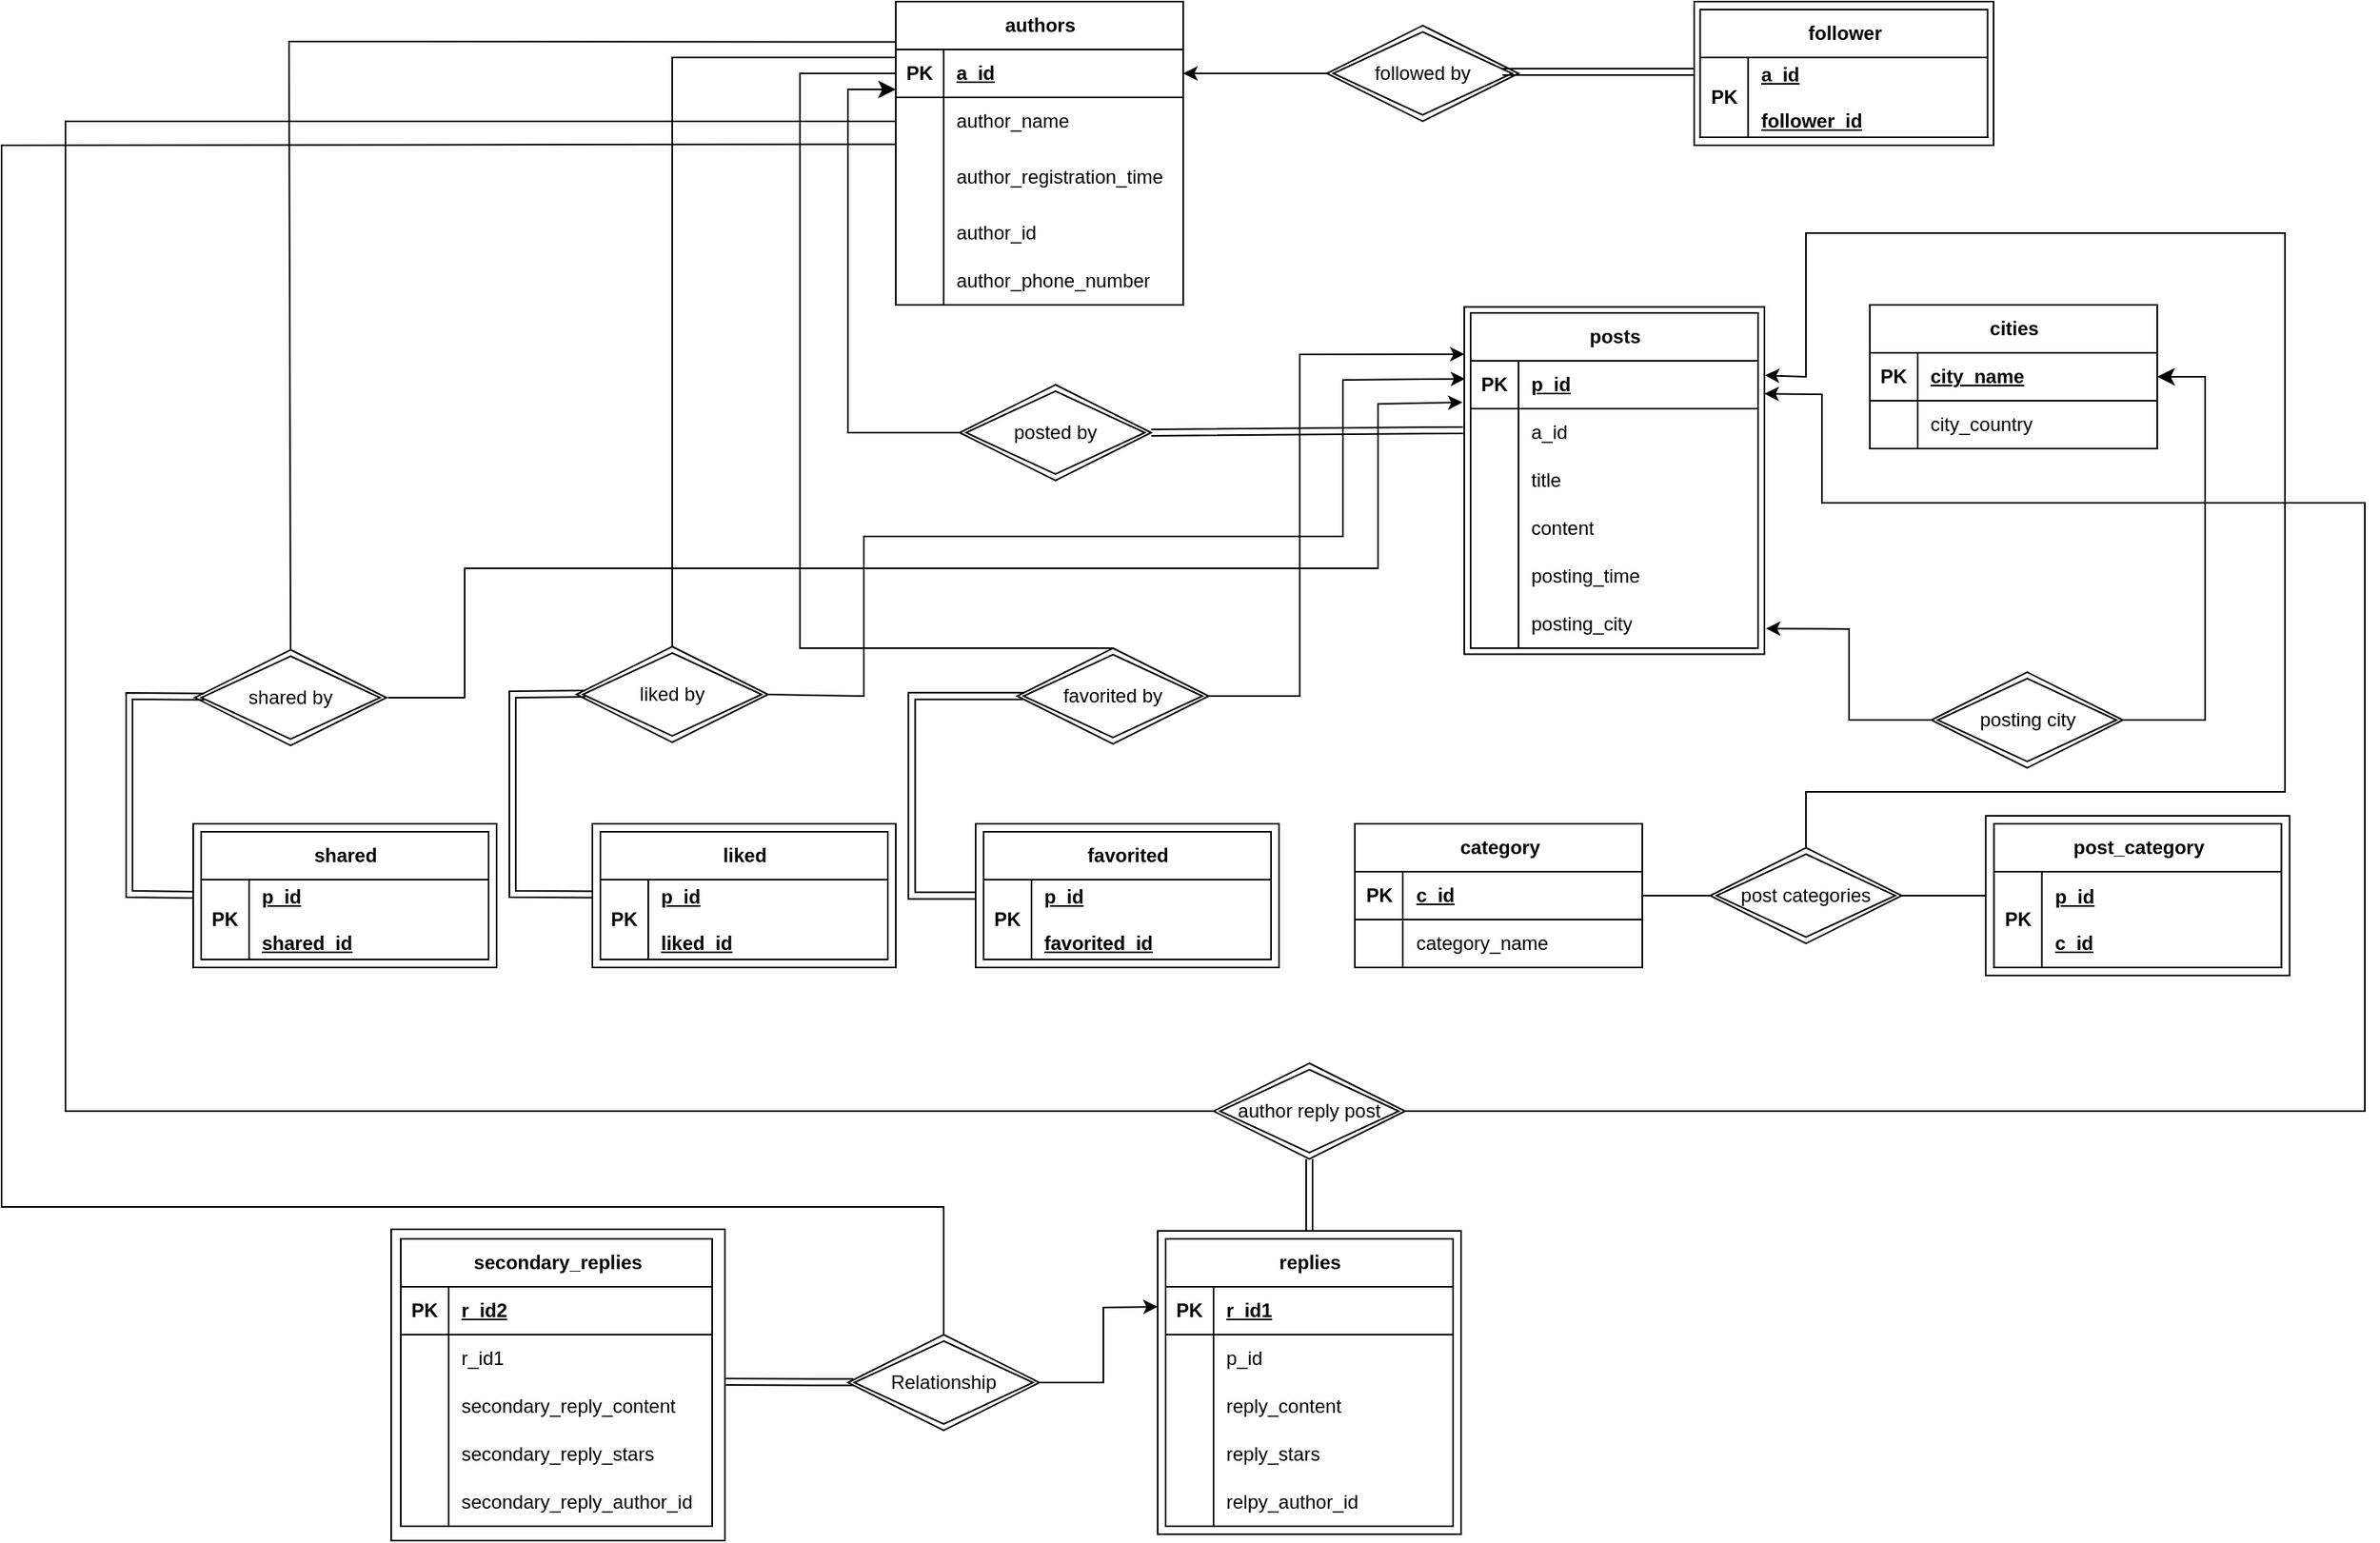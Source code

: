 <mxfile version="21.1.2" type="device">
  <diagram id="R2lEEEUBdFMjLlhIrx00" name="Page-1">
    <mxGraphModel dx="1900" dy="1311" grid="1" gridSize="10" guides="1" tooltips="1" connect="1" arrows="1" fold="1" page="0" pageScale="1" pageWidth="850" pageHeight="1100" math="0" shadow="0" extFonts="Permanent Marker^https://fonts.googleapis.com/css?family=Permanent+Marker">
      <root>
        <mxCell id="0" />
        <mxCell id="1" parent="0" />
        <mxCell id="PTO_yJPM0yT8PVMOKiED-144" value="" style="rounded=0;whiteSpace=wrap;html=1;fillColor=none;" parent="1" vertex="1">
          <mxGeometry x="920" y="-115" width="187.5" height="90" as="geometry" />
        </mxCell>
        <mxCell id="PTO_yJPM0yT8PVMOKiED-2" value="authors" style="shape=table;startSize=30;container=1;collapsible=1;childLayout=tableLayout;fixedRows=1;rowLines=0;fontStyle=1;align=center;resizeLast=1;html=1;" parent="1" vertex="1">
          <mxGeometry x="420" y="-115" width="180" height="190" as="geometry" />
        </mxCell>
        <mxCell id="PTO_yJPM0yT8PVMOKiED-3" value="" style="shape=tableRow;horizontal=0;startSize=0;swimlaneHead=0;swimlaneBody=0;fillColor=none;collapsible=0;dropTarget=0;points=[[0,0.5],[1,0.5]];portConstraint=eastwest;top=0;left=0;right=0;bottom=1;" parent="PTO_yJPM0yT8PVMOKiED-2" vertex="1">
          <mxGeometry y="30" width="180" height="30" as="geometry" />
        </mxCell>
        <mxCell id="PTO_yJPM0yT8PVMOKiED-4" value="PK" style="shape=partialRectangle;connectable=0;fillColor=none;top=0;left=0;bottom=0;right=0;fontStyle=1;overflow=hidden;whiteSpace=wrap;html=1;" parent="PTO_yJPM0yT8PVMOKiED-3" vertex="1">
          <mxGeometry width="30" height="30" as="geometry">
            <mxRectangle width="30" height="30" as="alternateBounds" />
          </mxGeometry>
        </mxCell>
        <mxCell id="PTO_yJPM0yT8PVMOKiED-5" value="a_id" style="shape=partialRectangle;connectable=0;fillColor=none;top=0;left=0;bottom=0;right=0;align=left;spacingLeft=6;fontStyle=5;overflow=hidden;whiteSpace=wrap;html=1;" parent="PTO_yJPM0yT8PVMOKiED-3" vertex="1">
          <mxGeometry x="30" width="150" height="30" as="geometry">
            <mxRectangle width="150" height="30" as="alternateBounds" />
          </mxGeometry>
        </mxCell>
        <mxCell id="PTO_yJPM0yT8PVMOKiED-6" value="" style="shape=tableRow;horizontal=0;startSize=0;swimlaneHead=0;swimlaneBody=0;fillColor=none;collapsible=0;dropTarget=0;points=[[0,0.5],[1,0.5]];portConstraint=eastwest;top=0;left=0;right=0;bottom=0;" parent="PTO_yJPM0yT8PVMOKiED-2" vertex="1">
          <mxGeometry y="60" width="180" height="30" as="geometry" />
        </mxCell>
        <mxCell id="PTO_yJPM0yT8PVMOKiED-7" value="" style="shape=partialRectangle;connectable=0;fillColor=none;top=0;left=0;bottom=0;right=0;editable=1;overflow=hidden;whiteSpace=wrap;html=1;" parent="PTO_yJPM0yT8PVMOKiED-6" vertex="1">
          <mxGeometry width="30" height="30" as="geometry">
            <mxRectangle width="30" height="30" as="alternateBounds" />
          </mxGeometry>
        </mxCell>
        <mxCell id="PTO_yJPM0yT8PVMOKiED-8" value="author_name" style="shape=partialRectangle;connectable=0;fillColor=none;top=0;left=0;bottom=0;right=0;align=left;spacingLeft=6;overflow=hidden;whiteSpace=wrap;html=1;" parent="PTO_yJPM0yT8PVMOKiED-6" vertex="1">
          <mxGeometry x="30" width="150" height="30" as="geometry">
            <mxRectangle width="150" height="30" as="alternateBounds" />
          </mxGeometry>
        </mxCell>
        <mxCell id="PTO_yJPM0yT8PVMOKiED-9" value="" style="shape=tableRow;horizontal=0;startSize=0;swimlaneHead=0;swimlaneBody=0;fillColor=none;collapsible=0;dropTarget=0;points=[[0,0.5],[1,0.5]];portConstraint=eastwest;top=0;left=0;right=0;bottom=0;" parent="PTO_yJPM0yT8PVMOKiED-2" vertex="1">
          <mxGeometry y="90" width="180" height="40" as="geometry" />
        </mxCell>
        <mxCell id="PTO_yJPM0yT8PVMOKiED-10" value="" style="shape=partialRectangle;connectable=0;fillColor=none;top=0;left=0;bottom=0;right=0;editable=1;overflow=hidden;whiteSpace=wrap;html=1;" parent="PTO_yJPM0yT8PVMOKiED-9" vertex="1">
          <mxGeometry width="30" height="40" as="geometry">
            <mxRectangle width="30" height="40" as="alternateBounds" />
          </mxGeometry>
        </mxCell>
        <mxCell id="PTO_yJPM0yT8PVMOKiED-11" value="author_registration_time" style="shape=partialRectangle;connectable=0;fillColor=none;top=0;left=0;bottom=0;right=0;align=left;spacingLeft=6;overflow=hidden;whiteSpace=wrap;html=1;" parent="PTO_yJPM0yT8PVMOKiED-9" vertex="1">
          <mxGeometry x="30" width="150" height="40" as="geometry">
            <mxRectangle width="150" height="40" as="alternateBounds" />
          </mxGeometry>
        </mxCell>
        <mxCell id="PTO_yJPM0yT8PVMOKiED-12" value="" style="shape=tableRow;horizontal=0;startSize=0;swimlaneHead=0;swimlaneBody=0;fillColor=none;collapsible=0;dropTarget=0;points=[[0,0.5],[1,0.5]];portConstraint=eastwest;top=0;left=0;right=0;bottom=0;" parent="PTO_yJPM0yT8PVMOKiED-2" vertex="1">
          <mxGeometry y="130" width="180" height="30" as="geometry" />
        </mxCell>
        <mxCell id="PTO_yJPM0yT8PVMOKiED-13" value="" style="shape=partialRectangle;connectable=0;fillColor=none;top=0;left=0;bottom=0;right=0;editable=1;overflow=hidden;whiteSpace=wrap;html=1;" parent="PTO_yJPM0yT8PVMOKiED-12" vertex="1">
          <mxGeometry width="30" height="30" as="geometry">
            <mxRectangle width="30" height="30" as="alternateBounds" />
          </mxGeometry>
        </mxCell>
        <mxCell id="PTO_yJPM0yT8PVMOKiED-14" value="author_id" style="shape=partialRectangle;connectable=0;fillColor=none;top=0;left=0;bottom=0;right=0;align=left;spacingLeft=6;overflow=hidden;whiteSpace=wrap;html=1;" parent="PTO_yJPM0yT8PVMOKiED-12" vertex="1">
          <mxGeometry x="30" width="150" height="30" as="geometry">
            <mxRectangle width="150" height="30" as="alternateBounds" />
          </mxGeometry>
        </mxCell>
        <mxCell id="PTO_yJPM0yT8PVMOKiED-15" style="shape=tableRow;horizontal=0;startSize=0;swimlaneHead=0;swimlaneBody=0;fillColor=none;collapsible=0;dropTarget=0;points=[[0,0.5],[1,0.5]];portConstraint=eastwest;top=0;left=0;right=0;bottom=0;" parent="PTO_yJPM0yT8PVMOKiED-2" vertex="1">
          <mxGeometry y="160" width="180" height="30" as="geometry" />
        </mxCell>
        <mxCell id="PTO_yJPM0yT8PVMOKiED-16" style="shape=partialRectangle;connectable=0;fillColor=none;top=0;left=0;bottom=0;right=0;editable=1;overflow=hidden;whiteSpace=wrap;html=1;" parent="PTO_yJPM0yT8PVMOKiED-15" vertex="1">
          <mxGeometry width="30" height="30" as="geometry">
            <mxRectangle width="30" height="30" as="alternateBounds" />
          </mxGeometry>
        </mxCell>
        <mxCell id="PTO_yJPM0yT8PVMOKiED-17" value="author_phone_number" style="shape=partialRectangle;connectable=0;fillColor=none;top=0;left=0;bottom=0;right=0;align=left;spacingLeft=6;overflow=hidden;whiteSpace=wrap;html=1;" parent="PTO_yJPM0yT8PVMOKiED-15" vertex="1">
          <mxGeometry x="30" width="150" height="30" as="geometry">
            <mxRectangle width="150" height="30" as="alternateBounds" />
          </mxGeometry>
        </mxCell>
        <mxCell id="PTO_yJPM0yT8PVMOKiED-18" value="posts" style="shape=table;startSize=30;container=1;collapsible=1;childLayout=tableLayout;fixedRows=1;rowLines=0;fontStyle=1;align=center;resizeLast=1;html=1;" parent="1" vertex="1">
          <mxGeometry x="780" y="80" width="180" height="210" as="geometry" />
        </mxCell>
        <mxCell id="PTO_yJPM0yT8PVMOKiED-187" value="" style="shape=tableRow;horizontal=0;startSize=0;swimlaneHead=0;swimlaneBody=0;fillColor=none;collapsible=0;dropTarget=0;points=[[0,0.5],[1,0.5]];portConstraint=eastwest;top=0;left=0;right=0;bottom=1;" parent="PTO_yJPM0yT8PVMOKiED-18" vertex="1">
          <mxGeometry y="30" width="180" height="30" as="geometry" />
        </mxCell>
        <mxCell id="PTO_yJPM0yT8PVMOKiED-188" value="PK" style="shape=partialRectangle;connectable=0;fillColor=none;top=0;left=0;bottom=0;right=0;fontStyle=1;overflow=hidden;whiteSpace=wrap;html=1;" parent="PTO_yJPM0yT8PVMOKiED-187" vertex="1">
          <mxGeometry width="30" height="30" as="geometry">
            <mxRectangle width="30" height="30" as="alternateBounds" />
          </mxGeometry>
        </mxCell>
        <mxCell id="PTO_yJPM0yT8PVMOKiED-189" value="p_id" style="shape=partialRectangle;connectable=0;fillColor=none;top=0;left=0;bottom=0;right=0;align=left;spacingLeft=6;fontStyle=5;overflow=hidden;whiteSpace=wrap;html=1;" parent="PTO_yJPM0yT8PVMOKiED-187" vertex="1">
          <mxGeometry x="30" width="150" height="30" as="geometry">
            <mxRectangle width="150" height="30" as="alternateBounds" />
          </mxGeometry>
        </mxCell>
        <mxCell id="PTO_yJPM0yT8PVMOKiED-22" value="" style="shape=tableRow;horizontal=0;startSize=0;swimlaneHead=0;swimlaneBody=0;fillColor=none;collapsible=0;dropTarget=0;points=[[0,0.5],[1,0.5]];portConstraint=eastwest;top=0;left=0;right=0;bottom=0;" parent="PTO_yJPM0yT8PVMOKiED-18" vertex="1">
          <mxGeometry y="60" width="180" height="30" as="geometry" />
        </mxCell>
        <mxCell id="PTO_yJPM0yT8PVMOKiED-23" value="" style="shape=partialRectangle;connectable=0;fillColor=none;top=0;left=0;bottom=0;right=0;editable=1;overflow=hidden;whiteSpace=wrap;html=1;" parent="PTO_yJPM0yT8PVMOKiED-22" vertex="1">
          <mxGeometry width="30" height="30" as="geometry">
            <mxRectangle width="30" height="30" as="alternateBounds" />
          </mxGeometry>
        </mxCell>
        <mxCell id="PTO_yJPM0yT8PVMOKiED-24" value="a_id" style="shape=partialRectangle;connectable=0;fillColor=none;top=0;left=0;bottom=0;right=0;align=left;spacingLeft=6;overflow=hidden;whiteSpace=wrap;html=1;" parent="PTO_yJPM0yT8PVMOKiED-22" vertex="1">
          <mxGeometry x="30" width="150" height="30" as="geometry">
            <mxRectangle width="150" height="30" as="alternateBounds" />
          </mxGeometry>
        </mxCell>
        <mxCell id="PTO_yJPM0yT8PVMOKiED-25" value="" style="shape=tableRow;horizontal=0;startSize=0;swimlaneHead=0;swimlaneBody=0;fillColor=none;collapsible=0;dropTarget=0;points=[[0,0.5],[1,0.5]];portConstraint=eastwest;top=0;left=0;right=0;bottom=0;" parent="PTO_yJPM0yT8PVMOKiED-18" vertex="1">
          <mxGeometry y="90" width="180" height="30" as="geometry" />
        </mxCell>
        <mxCell id="PTO_yJPM0yT8PVMOKiED-26" value="" style="shape=partialRectangle;connectable=0;fillColor=none;top=0;left=0;bottom=0;right=0;editable=1;overflow=hidden;whiteSpace=wrap;html=1;" parent="PTO_yJPM0yT8PVMOKiED-25" vertex="1">
          <mxGeometry width="30" height="30" as="geometry">
            <mxRectangle width="30" height="30" as="alternateBounds" />
          </mxGeometry>
        </mxCell>
        <mxCell id="PTO_yJPM0yT8PVMOKiED-27" value="title" style="shape=partialRectangle;connectable=0;fillColor=none;top=0;left=0;bottom=0;right=0;align=left;spacingLeft=6;overflow=hidden;whiteSpace=wrap;html=1;" parent="PTO_yJPM0yT8PVMOKiED-25" vertex="1">
          <mxGeometry x="30" width="150" height="30" as="geometry">
            <mxRectangle width="150" height="30" as="alternateBounds" />
          </mxGeometry>
        </mxCell>
        <mxCell id="PTO_yJPM0yT8PVMOKiED-28" value="" style="shape=tableRow;horizontal=0;startSize=0;swimlaneHead=0;swimlaneBody=0;fillColor=none;collapsible=0;dropTarget=0;points=[[0,0.5],[1,0.5]];portConstraint=eastwest;top=0;left=0;right=0;bottom=0;" parent="PTO_yJPM0yT8PVMOKiED-18" vertex="1">
          <mxGeometry y="120" width="180" height="30" as="geometry" />
        </mxCell>
        <mxCell id="PTO_yJPM0yT8PVMOKiED-29" value="" style="shape=partialRectangle;connectable=0;fillColor=none;top=0;left=0;bottom=0;right=0;editable=1;overflow=hidden;whiteSpace=wrap;html=1;" parent="PTO_yJPM0yT8PVMOKiED-28" vertex="1">
          <mxGeometry width="30" height="30" as="geometry">
            <mxRectangle width="30" height="30" as="alternateBounds" />
          </mxGeometry>
        </mxCell>
        <mxCell id="PTO_yJPM0yT8PVMOKiED-30" value="content" style="shape=partialRectangle;connectable=0;fillColor=none;top=0;left=0;bottom=0;right=0;align=left;spacingLeft=6;overflow=hidden;whiteSpace=wrap;html=1;" parent="PTO_yJPM0yT8PVMOKiED-28" vertex="1">
          <mxGeometry x="30" width="150" height="30" as="geometry">
            <mxRectangle width="150" height="30" as="alternateBounds" />
          </mxGeometry>
        </mxCell>
        <mxCell id="PTO_yJPM0yT8PVMOKiED-34" style="shape=tableRow;horizontal=0;startSize=0;swimlaneHead=0;swimlaneBody=0;fillColor=none;collapsible=0;dropTarget=0;points=[[0,0.5],[1,0.5]];portConstraint=eastwest;top=0;left=0;right=0;bottom=0;" parent="PTO_yJPM0yT8PVMOKiED-18" vertex="1">
          <mxGeometry y="150" width="180" height="30" as="geometry" />
        </mxCell>
        <mxCell id="PTO_yJPM0yT8PVMOKiED-35" style="shape=partialRectangle;connectable=0;fillColor=none;top=0;left=0;bottom=0;right=0;editable=1;overflow=hidden;whiteSpace=wrap;html=1;" parent="PTO_yJPM0yT8PVMOKiED-34" vertex="1">
          <mxGeometry width="30" height="30" as="geometry">
            <mxRectangle width="30" height="30" as="alternateBounds" />
          </mxGeometry>
        </mxCell>
        <mxCell id="PTO_yJPM0yT8PVMOKiED-36" value="posting_time" style="shape=partialRectangle;connectable=0;fillColor=none;top=0;left=0;bottom=0;right=0;align=left;spacingLeft=6;overflow=hidden;whiteSpace=wrap;html=1;" parent="PTO_yJPM0yT8PVMOKiED-34" vertex="1">
          <mxGeometry x="30" width="150" height="30" as="geometry">
            <mxRectangle width="150" height="30" as="alternateBounds" />
          </mxGeometry>
        </mxCell>
        <mxCell id="PTO_yJPM0yT8PVMOKiED-40" style="shape=tableRow;horizontal=0;startSize=0;swimlaneHead=0;swimlaneBody=0;fillColor=none;collapsible=0;dropTarget=0;points=[[0,0.5],[1,0.5]];portConstraint=eastwest;top=0;left=0;right=0;bottom=0;" parent="PTO_yJPM0yT8PVMOKiED-18" vertex="1">
          <mxGeometry y="180" width="180" height="30" as="geometry" />
        </mxCell>
        <mxCell id="PTO_yJPM0yT8PVMOKiED-41" style="shape=partialRectangle;connectable=0;fillColor=none;top=0;left=0;bottom=0;right=0;editable=1;overflow=hidden;whiteSpace=wrap;html=1;" parent="PTO_yJPM0yT8PVMOKiED-40" vertex="1">
          <mxGeometry width="30" height="30" as="geometry">
            <mxRectangle width="30" height="30" as="alternateBounds" />
          </mxGeometry>
        </mxCell>
        <mxCell id="PTO_yJPM0yT8PVMOKiED-42" value="posting_city" style="shape=partialRectangle;connectable=0;fillColor=none;top=0;left=0;bottom=0;right=0;align=left;spacingLeft=6;overflow=hidden;whiteSpace=wrap;html=1;" parent="PTO_yJPM0yT8PVMOKiED-40" vertex="1">
          <mxGeometry x="30" width="150" height="30" as="geometry">
            <mxRectangle width="150" height="30" as="alternateBounds" />
          </mxGeometry>
        </mxCell>
        <mxCell id="PTO_yJPM0yT8PVMOKiED-43" value="cities" style="shape=table;startSize=30;container=1;collapsible=1;childLayout=tableLayout;fixedRows=1;rowLines=0;fontStyle=1;align=center;resizeLast=1;html=1;" parent="1" vertex="1">
          <mxGeometry x="1030" y="75" width="180" height="90" as="geometry" />
        </mxCell>
        <mxCell id="PTO_yJPM0yT8PVMOKiED-44" value="" style="shape=tableRow;horizontal=0;startSize=0;swimlaneHead=0;swimlaneBody=0;fillColor=none;collapsible=0;dropTarget=0;points=[[0,0.5],[1,0.5]];portConstraint=eastwest;top=0;left=0;right=0;bottom=1;" parent="PTO_yJPM0yT8PVMOKiED-43" vertex="1">
          <mxGeometry y="30" width="180" height="30" as="geometry" />
        </mxCell>
        <mxCell id="PTO_yJPM0yT8PVMOKiED-45" value="PK" style="shape=partialRectangle;connectable=0;fillColor=none;top=0;left=0;bottom=0;right=0;fontStyle=1;overflow=hidden;whiteSpace=wrap;html=1;" parent="PTO_yJPM0yT8PVMOKiED-44" vertex="1">
          <mxGeometry width="30" height="30" as="geometry">
            <mxRectangle width="30" height="30" as="alternateBounds" />
          </mxGeometry>
        </mxCell>
        <mxCell id="PTO_yJPM0yT8PVMOKiED-46" value="city_name" style="shape=partialRectangle;connectable=0;fillColor=none;top=0;left=0;bottom=0;right=0;align=left;spacingLeft=6;fontStyle=5;overflow=hidden;whiteSpace=wrap;html=1;" parent="PTO_yJPM0yT8PVMOKiED-44" vertex="1">
          <mxGeometry x="30" width="150" height="30" as="geometry">
            <mxRectangle width="150" height="30" as="alternateBounds" />
          </mxGeometry>
        </mxCell>
        <mxCell id="PTO_yJPM0yT8PVMOKiED-47" value="" style="shape=tableRow;horizontal=0;startSize=0;swimlaneHead=0;swimlaneBody=0;fillColor=none;collapsible=0;dropTarget=0;points=[[0,0.5],[1,0.5]];portConstraint=eastwest;top=0;left=0;right=0;bottom=0;" parent="PTO_yJPM0yT8PVMOKiED-43" vertex="1">
          <mxGeometry y="60" width="180" height="30" as="geometry" />
        </mxCell>
        <mxCell id="PTO_yJPM0yT8PVMOKiED-48" value="" style="shape=partialRectangle;connectable=0;fillColor=none;top=0;left=0;bottom=0;right=0;editable=1;overflow=hidden;whiteSpace=wrap;html=1;" parent="PTO_yJPM0yT8PVMOKiED-47" vertex="1">
          <mxGeometry width="30" height="30" as="geometry">
            <mxRectangle width="30" height="30" as="alternateBounds" />
          </mxGeometry>
        </mxCell>
        <mxCell id="PTO_yJPM0yT8PVMOKiED-49" value="city_country" style="shape=partialRectangle;connectable=0;fillColor=none;top=0;left=0;bottom=0;right=0;align=left;spacingLeft=6;overflow=hidden;whiteSpace=wrap;html=1;" parent="PTO_yJPM0yT8PVMOKiED-47" vertex="1">
          <mxGeometry x="30" width="150" height="30" as="geometry">
            <mxRectangle width="150" height="30" as="alternateBounds" />
          </mxGeometry>
        </mxCell>
        <mxCell id="PTO_yJPM0yT8PVMOKiED-56" value="category" style="shape=table;startSize=30;container=1;collapsible=1;childLayout=tableLayout;fixedRows=1;rowLines=0;fontStyle=1;align=center;resizeLast=1;html=1;" parent="1" vertex="1">
          <mxGeometry x="707.5" y="400" width="180" height="90" as="geometry" />
        </mxCell>
        <mxCell id="PTO_yJPM0yT8PVMOKiED-57" value="" style="shape=tableRow;horizontal=0;startSize=0;swimlaneHead=0;swimlaneBody=0;fillColor=none;collapsible=0;dropTarget=0;points=[[0,0.5],[1,0.5]];portConstraint=eastwest;top=0;left=0;right=0;bottom=1;" parent="PTO_yJPM0yT8PVMOKiED-56" vertex="1">
          <mxGeometry y="30" width="180" height="30" as="geometry" />
        </mxCell>
        <mxCell id="PTO_yJPM0yT8PVMOKiED-58" value="PK" style="shape=partialRectangle;connectable=0;fillColor=none;top=0;left=0;bottom=0;right=0;fontStyle=1;overflow=hidden;whiteSpace=wrap;html=1;" parent="PTO_yJPM0yT8PVMOKiED-57" vertex="1">
          <mxGeometry width="30" height="30" as="geometry">
            <mxRectangle width="30" height="30" as="alternateBounds" />
          </mxGeometry>
        </mxCell>
        <mxCell id="PTO_yJPM0yT8PVMOKiED-59" value="c_id" style="shape=partialRectangle;connectable=0;fillColor=none;top=0;left=0;bottom=0;right=0;align=left;spacingLeft=6;fontStyle=5;overflow=hidden;whiteSpace=wrap;html=1;" parent="PTO_yJPM0yT8PVMOKiED-57" vertex="1">
          <mxGeometry x="30" width="150" height="30" as="geometry">
            <mxRectangle width="150" height="30" as="alternateBounds" />
          </mxGeometry>
        </mxCell>
        <mxCell id="PTO_yJPM0yT8PVMOKiED-60" value="" style="shape=tableRow;horizontal=0;startSize=0;swimlaneHead=0;swimlaneBody=0;fillColor=none;collapsible=0;dropTarget=0;points=[[0,0.5],[1,0.5]];portConstraint=eastwest;top=0;left=0;right=0;bottom=0;" parent="PTO_yJPM0yT8PVMOKiED-56" vertex="1">
          <mxGeometry y="60" width="180" height="30" as="geometry" />
        </mxCell>
        <mxCell id="PTO_yJPM0yT8PVMOKiED-61" value="" style="shape=partialRectangle;connectable=0;fillColor=none;top=0;left=0;bottom=0;right=0;editable=1;overflow=hidden;whiteSpace=wrap;html=1;" parent="PTO_yJPM0yT8PVMOKiED-60" vertex="1">
          <mxGeometry width="30" height="30" as="geometry">
            <mxRectangle width="30" height="30" as="alternateBounds" />
          </mxGeometry>
        </mxCell>
        <mxCell id="PTO_yJPM0yT8PVMOKiED-62" value="category_name" style="shape=partialRectangle;connectable=0;fillColor=none;top=0;left=0;bottom=0;right=0;align=left;spacingLeft=6;overflow=hidden;whiteSpace=wrap;html=1;" parent="PTO_yJPM0yT8PVMOKiED-60" vertex="1">
          <mxGeometry x="30" width="150" height="30" as="geometry">
            <mxRectangle width="150" height="30" as="alternateBounds" />
          </mxGeometry>
        </mxCell>
        <mxCell id="PTO_yJPM0yT8PVMOKiED-69" value="post_category" style="shape=table;startSize=30;container=1;collapsible=1;childLayout=tableLayout;fixedRows=1;rowLines=0;fontStyle=1;align=center;resizeLast=1;html=1;" parent="1" vertex="1">
          <mxGeometry x="1107.75" y="400" width="180" height="90" as="geometry" />
        </mxCell>
        <mxCell id="PTO_yJPM0yT8PVMOKiED-70" value="" style="shape=tableRow;horizontal=0;startSize=0;swimlaneHead=0;swimlaneBody=0;fillColor=none;collapsible=0;dropTarget=0;points=[[0,0.5],[1,0.5]];portConstraint=eastwest;top=0;left=0;right=0;bottom=1;" parent="PTO_yJPM0yT8PVMOKiED-69" vertex="1">
          <mxGeometry y="30" width="180" height="60" as="geometry" />
        </mxCell>
        <mxCell id="PTO_yJPM0yT8PVMOKiED-71" value="PK" style="shape=partialRectangle;connectable=0;fillColor=none;top=0;left=0;bottom=0;right=0;fontStyle=1;overflow=hidden;whiteSpace=wrap;html=1;" parent="PTO_yJPM0yT8PVMOKiED-70" vertex="1">
          <mxGeometry width="30" height="60" as="geometry">
            <mxRectangle width="30" height="60" as="alternateBounds" />
          </mxGeometry>
        </mxCell>
        <mxCell id="PTO_yJPM0yT8PVMOKiED-72" value="p_id&lt;br&gt;&lt;br&gt;c_id" style="shape=partialRectangle;connectable=0;fillColor=none;top=0;left=0;bottom=0;right=0;align=left;spacingLeft=6;fontStyle=5;overflow=hidden;whiteSpace=wrap;html=1;" parent="PTO_yJPM0yT8PVMOKiED-70" vertex="1">
          <mxGeometry x="30" width="150" height="60" as="geometry">
            <mxRectangle width="150" height="60" as="alternateBounds" />
          </mxGeometry>
        </mxCell>
        <mxCell id="PTO_yJPM0yT8PVMOKiED-85" value="follower" style="shape=table;startSize=30;container=1;collapsible=1;childLayout=tableLayout;fixedRows=1;rowLines=0;fontStyle=1;align=center;resizeLast=1;html=1;" parent="1" vertex="1">
          <mxGeometry x="923.75" y="-110" width="180" height="80" as="geometry" />
        </mxCell>
        <mxCell id="PTO_yJPM0yT8PVMOKiED-86" value="" style="shape=tableRow;horizontal=0;startSize=0;swimlaneHead=0;swimlaneBody=0;fillColor=none;collapsible=0;dropTarget=0;points=[[0,0.5],[1,0.5]];portConstraint=eastwest;top=0;left=0;right=0;bottom=1;" parent="PTO_yJPM0yT8PVMOKiED-85" vertex="1">
          <mxGeometry y="30" width="180" height="50" as="geometry" />
        </mxCell>
        <mxCell id="PTO_yJPM0yT8PVMOKiED-87" value="PK" style="shape=partialRectangle;connectable=0;fillColor=none;top=0;left=0;bottom=0;right=0;fontStyle=1;overflow=hidden;whiteSpace=wrap;html=1;" parent="PTO_yJPM0yT8PVMOKiED-86" vertex="1">
          <mxGeometry width="30" height="50" as="geometry">
            <mxRectangle width="30" height="50" as="alternateBounds" />
          </mxGeometry>
        </mxCell>
        <mxCell id="PTO_yJPM0yT8PVMOKiED-88" value="a_id&lt;br&gt;&lt;br&gt;follower_id" style="shape=partialRectangle;connectable=0;fillColor=none;top=0;left=0;bottom=0;right=0;align=left;spacingLeft=6;fontStyle=5;overflow=hidden;whiteSpace=wrap;html=1;" parent="PTO_yJPM0yT8PVMOKiED-86" vertex="1">
          <mxGeometry x="30" width="150" height="50" as="geometry">
            <mxRectangle width="150" height="50" as="alternateBounds" />
          </mxGeometry>
        </mxCell>
        <mxCell id="PTO_yJPM0yT8PVMOKiED-98" value="favorited" style="shape=table;startSize=30;container=1;collapsible=1;childLayout=tableLayout;fixedRows=1;rowLines=0;fontStyle=1;align=center;resizeLast=1;html=1;swimlaneFillColor=default;" parent="1" vertex="1">
          <mxGeometry x="475" y="405" width="180" height="80" as="geometry" />
        </mxCell>
        <mxCell id="PTO_yJPM0yT8PVMOKiED-99" value="" style="shape=tableRow;horizontal=0;startSize=0;swimlaneHead=0;swimlaneBody=0;fillColor=none;collapsible=0;dropTarget=0;points=[[0,0.5],[1,0.5]];portConstraint=eastwest;top=0;left=0;right=0;bottom=1;" parent="PTO_yJPM0yT8PVMOKiED-98" vertex="1">
          <mxGeometry y="30" width="180" height="50" as="geometry" />
        </mxCell>
        <mxCell id="PTO_yJPM0yT8PVMOKiED-100" value="PK" style="shape=partialRectangle;connectable=0;fillColor=none;top=0;left=0;bottom=0;right=0;fontStyle=1;overflow=hidden;whiteSpace=wrap;html=1;" parent="PTO_yJPM0yT8PVMOKiED-99" vertex="1">
          <mxGeometry width="30" height="50" as="geometry">
            <mxRectangle width="30" height="50" as="alternateBounds" />
          </mxGeometry>
        </mxCell>
        <mxCell id="PTO_yJPM0yT8PVMOKiED-101" value="p_id&lt;br&gt;&lt;br&gt;favorited_id" style="shape=partialRectangle;connectable=0;fillColor=none;top=0;left=0;bottom=0;right=0;align=left;spacingLeft=6;fontStyle=5;overflow=hidden;whiteSpace=wrap;html=1;" parent="PTO_yJPM0yT8PVMOKiED-99" vertex="1">
          <mxGeometry x="30" width="150" height="50" as="geometry">
            <mxRectangle width="150" height="50" as="alternateBounds" />
          </mxGeometry>
        </mxCell>
        <mxCell id="PTO_yJPM0yT8PVMOKiED-102" value="liked" style="shape=table;startSize=30;container=1;collapsible=1;childLayout=tableLayout;fixedRows=1;rowLines=0;fontStyle=1;align=center;resizeLast=1;html=1;" parent="1" vertex="1">
          <mxGeometry x="235" y="405" width="180" height="80" as="geometry" />
        </mxCell>
        <mxCell id="PTO_yJPM0yT8PVMOKiED-103" value="" style="shape=tableRow;horizontal=0;startSize=0;swimlaneHead=0;swimlaneBody=0;fillColor=none;collapsible=0;dropTarget=0;points=[[0,0.5],[1,0.5]];portConstraint=eastwest;top=0;left=0;right=0;bottom=1;" parent="PTO_yJPM0yT8PVMOKiED-102" vertex="1">
          <mxGeometry y="30" width="180" height="50" as="geometry" />
        </mxCell>
        <mxCell id="PTO_yJPM0yT8PVMOKiED-104" value="PK" style="shape=partialRectangle;connectable=0;fillColor=none;top=0;left=0;bottom=0;right=0;fontStyle=1;overflow=hidden;whiteSpace=wrap;html=1;" parent="PTO_yJPM0yT8PVMOKiED-103" vertex="1">
          <mxGeometry width="30" height="50" as="geometry">
            <mxRectangle width="30" height="50" as="alternateBounds" />
          </mxGeometry>
        </mxCell>
        <mxCell id="PTO_yJPM0yT8PVMOKiED-105" value="p_id&lt;br&gt;&lt;br&gt;liked_id" style="shape=partialRectangle;connectable=0;fillColor=none;top=0;left=0;bottom=0;right=0;align=left;spacingLeft=6;fontStyle=5;overflow=hidden;whiteSpace=wrap;html=1;" parent="PTO_yJPM0yT8PVMOKiED-103" vertex="1">
          <mxGeometry x="30" width="150" height="50" as="geometry">
            <mxRectangle width="150" height="50" as="alternateBounds" />
          </mxGeometry>
        </mxCell>
        <mxCell id="PTO_yJPM0yT8PVMOKiED-106" value="shared" style="shape=table;startSize=30;container=1;collapsible=1;childLayout=tableLayout;fixedRows=1;rowLines=0;fontStyle=1;align=center;resizeLast=1;html=1;" parent="1" vertex="1">
          <mxGeometry x="-15" y="405" width="180" height="80" as="geometry" />
        </mxCell>
        <mxCell id="PTO_yJPM0yT8PVMOKiED-107" value="" style="shape=tableRow;horizontal=0;startSize=0;swimlaneHead=0;swimlaneBody=0;fillColor=none;collapsible=0;dropTarget=0;points=[[0,0.5],[1,0.5]];portConstraint=eastwest;top=0;left=0;right=0;bottom=1;" parent="PTO_yJPM0yT8PVMOKiED-106" vertex="1">
          <mxGeometry y="30" width="180" height="50" as="geometry" />
        </mxCell>
        <mxCell id="PTO_yJPM0yT8PVMOKiED-108" value="PK" style="shape=partialRectangle;connectable=0;fillColor=none;top=0;left=0;bottom=0;right=0;fontStyle=1;overflow=hidden;whiteSpace=wrap;html=1;" parent="PTO_yJPM0yT8PVMOKiED-107" vertex="1">
          <mxGeometry width="30" height="50" as="geometry">
            <mxRectangle width="30" height="50" as="alternateBounds" />
          </mxGeometry>
        </mxCell>
        <mxCell id="PTO_yJPM0yT8PVMOKiED-109" value="p_id&lt;br&gt;&lt;br&gt;shared_id" style="shape=partialRectangle;connectable=0;fillColor=none;top=0;left=0;bottom=0;right=0;align=left;spacingLeft=6;fontStyle=5;overflow=hidden;whiteSpace=wrap;html=1;" parent="PTO_yJPM0yT8PVMOKiED-107" vertex="1">
          <mxGeometry x="30" width="150" height="50" as="geometry">
            <mxRectangle width="150" height="50" as="alternateBounds" />
          </mxGeometry>
        </mxCell>
        <mxCell id="PTO_yJPM0yT8PVMOKiED-110" value="replies" style="shape=table;startSize=30;container=1;collapsible=1;childLayout=tableLayout;fixedRows=1;rowLines=0;fontStyle=1;align=center;resizeLast=1;html=1;" parent="1" vertex="1">
          <mxGeometry x="589" y="660" width="180" height="180" as="geometry" />
        </mxCell>
        <mxCell id="PTO_yJPM0yT8PVMOKiED-111" value="" style="shape=tableRow;horizontal=0;startSize=0;swimlaneHead=0;swimlaneBody=0;fillColor=none;collapsible=0;dropTarget=0;points=[[0,0.5],[1,0.5]];portConstraint=eastwest;top=0;left=0;right=0;bottom=1;" parent="PTO_yJPM0yT8PVMOKiED-110" vertex="1">
          <mxGeometry y="30" width="180" height="30" as="geometry" />
        </mxCell>
        <mxCell id="PTO_yJPM0yT8PVMOKiED-112" value="PK" style="shape=partialRectangle;connectable=0;fillColor=none;top=0;left=0;bottom=0;right=0;fontStyle=1;overflow=hidden;whiteSpace=wrap;html=1;" parent="PTO_yJPM0yT8PVMOKiED-111" vertex="1">
          <mxGeometry width="30" height="30" as="geometry">
            <mxRectangle width="30" height="30" as="alternateBounds" />
          </mxGeometry>
        </mxCell>
        <mxCell id="PTO_yJPM0yT8PVMOKiED-113" value="r_id1" style="shape=partialRectangle;connectable=0;fillColor=none;top=0;left=0;bottom=0;right=0;align=left;spacingLeft=6;fontStyle=5;overflow=hidden;whiteSpace=wrap;html=1;" parent="PTO_yJPM0yT8PVMOKiED-111" vertex="1">
          <mxGeometry x="30" width="150" height="30" as="geometry">
            <mxRectangle width="150" height="30" as="alternateBounds" />
          </mxGeometry>
        </mxCell>
        <mxCell id="PTO_yJPM0yT8PVMOKiED-114" value="" style="shape=tableRow;horizontal=0;startSize=0;swimlaneHead=0;swimlaneBody=0;fillColor=none;collapsible=0;dropTarget=0;points=[[0,0.5],[1,0.5]];portConstraint=eastwest;top=0;left=0;right=0;bottom=0;" parent="PTO_yJPM0yT8PVMOKiED-110" vertex="1">
          <mxGeometry y="60" width="180" height="30" as="geometry" />
        </mxCell>
        <mxCell id="PTO_yJPM0yT8PVMOKiED-115" value="" style="shape=partialRectangle;connectable=0;fillColor=none;top=0;left=0;bottom=0;right=0;editable=1;overflow=hidden;whiteSpace=wrap;html=1;" parent="PTO_yJPM0yT8PVMOKiED-114" vertex="1">
          <mxGeometry width="30" height="30" as="geometry">
            <mxRectangle width="30" height="30" as="alternateBounds" />
          </mxGeometry>
        </mxCell>
        <mxCell id="PTO_yJPM0yT8PVMOKiED-116" value="p_id" style="shape=partialRectangle;connectable=0;fillColor=none;top=0;left=0;bottom=0;right=0;align=left;spacingLeft=6;overflow=hidden;whiteSpace=wrap;html=1;" parent="PTO_yJPM0yT8PVMOKiED-114" vertex="1">
          <mxGeometry x="30" width="150" height="30" as="geometry">
            <mxRectangle width="150" height="30" as="alternateBounds" />
          </mxGeometry>
        </mxCell>
        <mxCell id="PTO_yJPM0yT8PVMOKiED-117" value="" style="shape=tableRow;horizontal=0;startSize=0;swimlaneHead=0;swimlaneBody=0;fillColor=none;collapsible=0;dropTarget=0;points=[[0,0.5],[1,0.5]];portConstraint=eastwest;top=0;left=0;right=0;bottom=0;" parent="PTO_yJPM0yT8PVMOKiED-110" vertex="1">
          <mxGeometry y="90" width="180" height="30" as="geometry" />
        </mxCell>
        <mxCell id="PTO_yJPM0yT8PVMOKiED-118" value="" style="shape=partialRectangle;connectable=0;fillColor=none;top=0;left=0;bottom=0;right=0;editable=1;overflow=hidden;whiteSpace=wrap;html=1;" parent="PTO_yJPM0yT8PVMOKiED-117" vertex="1">
          <mxGeometry width="30" height="30" as="geometry">
            <mxRectangle width="30" height="30" as="alternateBounds" />
          </mxGeometry>
        </mxCell>
        <mxCell id="PTO_yJPM0yT8PVMOKiED-119" value="reply_content" style="shape=partialRectangle;connectable=0;fillColor=none;top=0;left=0;bottom=0;right=0;align=left;spacingLeft=6;overflow=hidden;whiteSpace=wrap;html=1;" parent="PTO_yJPM0yT8PVMOKiED-117" vertex="1">
          <mxGeometry x="30" width="150" height="30" as="geometry">
            <mxRectangle width="150" height="30" as="alternateBounds" />
          </mxGeometry>
        </mxCell>
        <mxCell id="PTO_yJPM0yT8PVMOKiED-120" value="" style="shape=tableRow;horizontal=0;startSize=0;swimlaneHead=0;swimlaneBody=0;fillColor=none;collapsible=0;dropTarget=0;points=[[0,0.5],[1,0.5]];portConstraint=eastwest;top=0;left=0;right=0;bottom=0;" parent="PTO_yJPM0yT8PVMOKiED-110" vertex="1">
          <mxGeometry y="120" width="180" height="30" as="geometry" />
        </mxCell>
        <mxCell id="PTO_yJPM0yT8PVMOKiED-121" value="" style="shape=partialRectangle;connectable=0;fillColor=none;top=0;left=0;bottom=0;right=0;editable=1;overflow=hidden;whiteSpace=wrap;html=1;" parent="PTO_yJPM0yT8PVMOKiED-120" vertex="1">
          <mxGeometry width="30" height="30" as="geometry">
            <mxRectangle width="30" height="30" as="alternateBounds" />
          </mxGeometry>
        </mxCell>
        <mxCell id="PTO_yJPM0yT8PVMOKiED-122" value="reply_stars" style="shape=partialRectangle;connectable=0;fillColor=none;top=0;left=0;bottom=0;right=0;align=left;spacingLeft=6;overflow=hidden;whiteSpace=wrap;html=1;" parent="PTO_yJPM0yT8PVMOKiED-120" vertex="1">
          <mxGeometry x="30" width="150" height="30" as="geometry">
            <mxRectangle width="150" height="30" as="alternateBounds" />
          </mxGeometry>
        </mxCell>
        <mxCell id="PTO_yJPM0yT8PVMOKiED-123" style="shape=tableRow;horizontal=0;startSize=0;swimlaneHead=0;swimlaneBody=0;fillColor=none;collapsible=0;dropTarget=0;points=[[0,0.5],[1,0.5]];portConstraint=eastwest;top=0;left=0;right=0;bottom=0;" parent="PTO_yJPM0yT8PVMOKiED-110" vertex="1">
          <mxGeometry y="150" width="180" height="30" as="geometry" />
        </mxCell>
        <mxCell id="PTO_yJPM0yT8PVMOKiED-124" style="shape=partialRectangle;connectable=0;fillColor=none;top=0;left=0;bottom=0;right=0;editable=1;overflow=hidden;whiteSpace=wrap;html=1;" parent="PTO_yJPM0yT8PVMOKiED-123" vertex="1">
          <mxGeometry width="30" height="30" as="geometry">
            <mxRectangle width="30" height="30" as="alternateBounds" />
          </mxGeometry>
        </mxCell>
        <mxCell id="PTO_yJPM0yT8PVMOKiED-125" value="relpy_author_id" style="shape=partialRectangle;connectable=0;fillColor=none;top=0;left=0;bottom=0;right=0;align=left;spacingLeft=6;overflow=hidden;whiteSpace=wrap;html=1;" parent="PTO_yJPM0yT8PVMOKiED-123" vertex="1">
          <mxGeometry x="30" width="150" height="30" as="geometry">
            <mxRectangle width="150" height="30" as="alternateBounds" />
          </mxGeometry>
        </mxCell>
        <mxCell id="PTO_yJPM0yT8PVMOKiED-126" value="secondary_replies" style="shape=table;startSize=30;container=1;collapsible=1;childLayout=tableLayout;fixedRows=1;rowLines=0;fontStyle=1;align=center;resizeLast=1;html=1;" parent="1" vertex="1">
          <mxGeometry x="110" y="660" width="195" height="180" as="geometry" />
        </mxCell>
        <mxCell id="PTO_yJPM0yT8PVMOKiED-127" value="" style="shape=tableRow;horizontal=0;startSize=0;swimlaneHead=0;swimlaneBody=0;fillColor=none;collapsible=0;dropTarget=0;points=[[0,0.5],[1,0.5]];portConstraint=eastwest;top=0;left=0;right=0;bottom=1;" parent="PTO_yJPM0yT8PVMOKiED-126" vertex="1">
          <mxGeometry y="30" width="195" height="30" as="geometry" />
        </mxCell>
        <mxCell id="PTO_yJPM0yT8PVMOKiED-128" value="PK" style="shape=partialRectangle;connectable=0;fillColor=none;top=0;left=0;bottom=0;right=0;fontStyle=1;overflow=hidden;whiteSpace=wrap;html=1;" parent="PTO_yJPM0yT8PVMOKiED-127" vertex="1">
          <mxGeometry width="30" height="30" as="geometry">
            <mxRectangle width="30" height="30" as="alternateBounds" />
          </mxGeometry>
        </mxCell>
        <mxCell id="PTO_yJPM0yT8PVMOKiED-129" value="r_id2" style="shape=partialRectangle;connectable=0;fillColor=none;top=0;left=0;bottom=0;right=0;align=left;spacingLeft=6;fontStyle=5;overflow=hidden;whiteSpace=wrap;html=1;" parent="PTO_yJPM0yT8PVMOKiED-127" vertex="1">
          <mxGeometry x="30" width="165" height="30" as="geometry">
            <mxRectangle width="165" height="30" as="alternateBounds" />
          </mxGeometry>
        </mxCell>
        <mxCell id="PTO_yJPM0yT8PVMOKiED-130" value="" style="shape=tableRow;horizontal=0;startSize=0;swimlaneHead=0;swimlaneBody=0;fillColor=none;collapsible=0;dropTarget=0;points=[[0,0.5],[1,0.5]];portConstraint=eastwest;top=0;left=0;right=0;bottom=0;" parent="PTO_yJPM0yT8PVMOKiED-126" vertex="1">
          <mxGeometry y="60" width="195" height="30" as="geometry" />
        </mxCell>
        <mxCell id="PTO_yJPM0yT8PVMOKiED-131" value="" style="shape=partialRectangle;connectable=0;fillColor=none;top=0;left=0;bottom=0;right=0;editable=1;overflow=hidden;whiteSpace=wrap;html=1;" parent="PTO_yJPM0yT8PVMOKiED-130" vertex="1">
          <mxGeometry width="30" height="30" as="geometry">
            <mxRectangle width="30" height="30" as="alternateBounds" />
          </mxGeometry>
        </mxCell>
        <mxCell id="PTO_yJPM0yT8PVMOKiED-132" value="r_id1" style="shape=partialRectangle;connectable=0;fillColor=none;top=0;left=0;bottom=0;right=0;align=left;spacingLeft=6;overflow=hidden;whiteSpace=wrap;html=1;" parent="PTO_yJPM0yT8PVMOKiED-130" vertex="1">
          <mxGeometry x="30" width="165" height="30" as="geometry">
            <mxRectangle width="165" height="30" as="alternateBounds" />
          </mxGeometry>
        </mxCell>
        <mxCell id="PTO_yJPM0yT8PVMOKiED-133" value="" style="shape=tableRow;horizontal=0;startSize=0;swimlaneHead=0;swimlaneBody=0;fillColor=none;collapsible=0;dropTarget=0;points=[[0,0.5],[1,0.5]];portConstraint=eastwest;top=0;left=0;right=0;bottom=0;" parent="PTO_yJPM0yT8PVMOKiED-126" vertex="1">
          <mxGeometry y="90" width="195" height="30" as="geometry" />
        </mxCell>
        <mxCell id="PTO_yJPM0yT8PVMOKiED-134" value="" style="shape=partialRectangle;connectable=0;fillColor=none;top=0;left=0;bottom=0;right=0;editable=1;overflow=hidden;whiteSpace=wrap;html=1;" parent="PTO_yJPM0yT8PVMOKiED-133" vertex="1">
          <mxGeometry width="30" height="30" as="geometry">
            <mxRectangle width="30" height="30" as="alternateBounds" />
          </mxGeometry>
        </mxCell>
        <mxCell id="PTO_yJPM0yT8PVMOKiED-135" value="secondary_reply_content" style="shape=partialRectangle;connectable=0;fillColor=none;top=0;left=0;bottom=0;right=0;align=left;spacingLeft=6;overflow=hidden;whiteSpace=wrap;html=1;" parent="PTO_yJPM0yT8PVMOKiED-133" vertex="1">
          <mxGeometry x="30" width="165" height="30" as="geometry">
            <mxRectangle width="165" height="30" as="alternateBounds" />
          </mxGeometry>
        </mxCell>
        <mxCell id="PTO_yJPM0yT8PVMOKiED-136" value="" style="shape=tableRow;horizontal=0;startSize=0;swimlaneHead=0;swimlaneBody=0;fillColor=none;collapsible=0;dropTarget=0;points=[[0,0.5],[1,0.5]];portConstraint=eastwest;top=0;left=0;right=0;bottom=0;" parent="PTO_yJPM0yT8PVMOKiED-126" vertex="1">
          <mxGeometry y="120" width="195" height="30" as="geometry" />
        </mxCell>
        <mxCell id="PTO_yJPM0yT8PVMOKiED-137" value="" style="shape=partialRectangle;connectable=0;fillColor=none;top=0;left=0;bottom=0;right=0;editable=1;overflow=hidden;whiteSpace=wrap;html=1;" parent="PTO_yJPM0yT8PVMOKiED-136" vertex="1">
          <mxGeometry width="30" height="30" as="geometry">
            <mxRectangle width="30" height="30" as="alternateBounds" />
          </mxGeometry>
        </mxCell>
        <mxCell id="PTO_yJPM0yT8PVMOKiED-138" value="secondary_reply_stars" style="shape=partialRectangle;connectable=0;fillColor=none;top=0;left=0;bottom=0;right=0;align=left;spacingLeft=6;overflow=hidden;whiteSpace=wrap;html=1;" parent="PTO_yJPM0yT8PVMOKiED-136" vertex="1">
          <mxGeometry x="30" width="165" height="30" as="geometry">
            <mxRectangle width="165" height="30" as="alternateBounds" />
          </mxGeometry>
        </mxCell>
        <mxCell id="PTO_yJPM0yT8PVMOKiED-139" value="" style="shape=tableRow;horizontal=0;startSize=0;swimlaneHead=0;swimlaneBody=0;fillColor=none;collapsible=0;dropTarget=0;points=[[0,0.5],[1,0.5]];portConstraint=eastwest;top=0;left=0;right=0;bottom=0;" parent="PTO_yJPM0yT8PVMOKiED-126" vertex="1">
          <mxGeometry y="150" width="195" height="30" as="geometry" />
        </mxCell>
        <mxCell id="PTO_yJPM0yT8PVMOKiED-140" value="" style="shape=partialRectangle;connectable=0;fillColor=none;top=0;left=0;bottom=0;right=0;editable=1;overflow=hidden;whiteSpace=wrap;html=1;" parent="PTO_yJPM0yT8PVMOKiED-139" vertex="1">
          <mxGeometry width="30" height="30" as="geometry">
            <mxRectangle width="30" height="30" as="alternateBounds" />
          </mxGeometry>
        </mxCell>
        <mxCell id="PTO_yJPM0yT8PVMOKiED-141" value="secondary_reply_author_id" style="shape=partialRectangle;connectable=0;fillColor=none;top=0;left=0;bottom=0;right=0;align=left;spacingLeft=6;overflow=hidden;whiteSpace=wrap;html=1;" parent="PTO_yJPM0yT8PVMOKiED-139" vertex="1">
          <mxGeometry x="30" width="165" height="30" as="geometry">
            <mxRectangle width="165" height="30" as="alternateBounds" />
          </mxGeometry>
        </mxCell>
        <mxCell id="PTO_yJPM0yT8PVMOKiED-143" value="followed by" style="shape=rhombus;double=1;perimeter=rhombusPerimeter;whiteSpace=wrap;html=1;align=center;" parent="1" vertex="1">
          <mxGeometry x="690" y="-100" width="120" height="60" as="geometry" />
        </mxCell>
        <mxCell id="PTO_yJPM0yT8PVMOKiED-151" value="" style="shape=link;html=1;rounded=0;" parent="1" edge="1">
          <mxGeometry relative="1" as="geometry">
            <mxPoint x="800" y="-71" as="sourcePoint" />
            <mxPoint x="920" y="-71" as="targetPoint" />
          </mxGeometry>
        </mxCell>
        <mxCell id="PTO_yJPM0yT8PVMOKiED-154" value="" style="endArrow=classic;html=1;rounded=0;entryX=1;entryY=0.5;entryDx=0;entryDy=0;" parent="1" target="PTO_yJPM0yT8PVMOKiED-3" edge="1">
          <mxGeometry width="50" height="50" relative="1" as="geometry">
            <mxPoint x="690" y="-70" as="sourcePoint" />
            <mxPoint x="740" y="-120" as="targetPoint" />
          </mxGeometry>
        </mxCell>
        <mxCell id="PTO_yJPM0yT8PVMOKiED-158" value="" style="edgeStyle=segmentEdgeStyle;endArrow=classic;html=1;curved=0;rounded=0;endSize=8;startSize=8;" parent="1" edge="1">
          <mxGeometry width="50" height="50" relative="1" as="geometry">
            <mxPoint x="460" y="155" as="sourcePoint" />
            <mxPoint x="420" y="-60" as="targetPoint" />
            <Array as="points">
              <mxPoint x="390" y="155" />
              <mxPoint x="390" y="-60" />
            </Array>
          </mxGeometry>
        </mxCell>
        <mxCell id="PTO_yJPM0yT8PVMOKiED-161" value="" style="edgeStyle=segmentEdgeStyle;endArrow=classic;html=1;curved=0;rounded=0;endSize=8;startSize=8;entryX=1;entryY=0.5;entryDx=0;entryDy=0;exitX=1;exitY=0.5;exitDx=0;exitDy=0;" parent="1" source="PTO_yJPM0yT8PVMOKiED-212" target="PTO_yJPM0yT8PVMOKiED-44" edge="1">
          <mxGeometry width="50" height="50" relative="1" as="geometry">
            <mxPoint x="1187.5" y="335.0" as="sourcePoint" />
            <mxPoint x="1238" y="256" as="targetPoint" />
            <Array as="points">
              <mxPoint x="1240" y="335" />
              <mxPoint x="1240" y="120" />
            </Array>
          </mxGeometry>
        </mxCell>
        <mxCell id="PTO_yJPM0yT8PVMOKiED-168" value="" style="endArrow=none;html=1;rounded=0;entryX=0.083;entryY=0.5;entryDx=0;entryDy=0;exitX=1;exitY=0.5;exitDx=0;exitDy=0;entryPerimeter=0;" parent="1" source="PTO_yJPM0yT8PVMOKiED-56" target="PTO_yJPM0yT8PVMOKiED-208" edge="1">
          <mxGeometry width="50" height="50" relative="1" as="geometry">
            <mxPoint x="860" y="445" as="sourcePoint" />
            <mxPoint x="930" y="445" as="targetPoint" />
          </mxGeometry>
        </mxCell>
        <mxCell id="PTO_yJPM0yT8PVMOKiED-169" value="" style="endArrow=none;html=1;rounded=0;entryX=0;entryY=0.5;entryDx=0;entryDy=0;exitX=1;exitY=0.5;exitDx=0;exitDy=0;" parent="1" source="PTO_yJPM0yT8PVMOKiED-208" target="PTO_yJPM0yT8PVMOKiED-200" edge="1">
          <mxGeometry width="50" height="50" relative="1" as="geometry">
            <mxPoint x="1050" y="445" as="sourcePoint" />
            <mxPoint x="1102" y="445" as="targetPoint" />
          </mxGeometry>
        </mxCell>
        <mxCell id="PTO_yJPM0yT8PVMOKiED-170" value="" style="endArrow=classic;html=1;rounded=0;entryX=1.002;entryY=0.197;entryDx=0;entryDy=0;entryPerimeter=0;exitX=0.5;exitY=0;exitDx=0;exitDy=0;" parent="1" source="PTO_yJPM0yT8PVMOKiED-208" target="PTO_yJPM0yT8PVMOKiED-204" edge="1">
          <mxGeometry width="50" height="50" relative="1" as="geometry">
            <mxPoint x="989.75" y="414" as="sourcePoint" />
            <mxPoint x="970" y="124" as="targetPoint" />
            <Array as="points">
              <mxPoint x="990" y="380" />
              <mxPoint x="1290" y="380" />
              <mxPoint x="1290" y="30" />
              <mxPoint x="990" y="30" />
              <mxPoint x="990" y="120" />
            </Array>
          </mxGeometry>
        </mxCell>
        <mxCell id="PTO_yJPM0yT8PVMOKiED-171" value="" style="endArrow=classic;html=1;rounded=0;entryX=1.005;entryY=0.926;entryDx=0;entryDy=0;entryPerimeter=0;exitX=0;exitY=0.5;exitDx=0;exitDy=0;" parent="1" source="PTO_yJPM0yT8PVMOKiED-212" target="PTO_yJPM0yT8PVMOKiED-204" edge="1">
          <mxGeometry width="50" height="50" relative="1" as="geometry">
            <mxPoint x="1070" y="335" as="sourcePoint" />
            <mxPoint x="967" y="305" as="targetPoint" />
            <Array as="points">
              <mxPoint x="1017" y="335" />
              <mxPoint x="1017" y="278" />
            </Array>
          </mxGeometry>
        </mxCell>
        <mxCell id="PTO_yJPM0yT8PVMOKiED-177" value="" style="rounded=0;whiteSpace=wrap;html=1;fillColor=none;" parent="1" vertex="1">
          <mxGeometry x="-20" y="400" width="190" height="90" as="geometry" />
        </mxCell>
        <mxCell id="PTO_yJPM0yT8PVMOKiED-178" value="" style="rounded=0;whiteSpace=wrap;html=1;fillColor=none;" parent="1" vertex="1">
          <mxGeometry x="230" y="400" width="190" height="90" as="geometry" />
        </mxCell>
        <mxCell id="PTO_yJPM0yT8PVMOKiED-179" value="" style="rounded=0;whiteSpace=wrap;html=1;fillColor=none;" parent="1" vertex="1">
          <mxGeometry x="470" y="400" width="190" height="90" as="geometry" />
        </mxCell>
        <mxCell id="PTO_yJPM0yT8PVMOKiED-180" value="favorited by" style="shape=rhombus;double=1;perimeter=rhombusPerimeter;whiteSpace=wrap;html=1;align=center;" parent="1" vertex="1">
          <mxGeometry x="496" y="290" width="120" height="60" as="geometry" />
        </mxCell>
        <mxCell id="PTO_yJPM0yT8PVMOKiED-184" value="" style="shape=link;html=1;rounded=0;entryX=0;entryY=0.5;entryDx=0;entryDy=0;width=-4.286;" parent="1" target="PTO_yJPM0yT8PVMOKiED-179" edge="1">
          <mxGeometry relative="1" as="geometry">
            <mxPoint x="500" y="320" as="sourcePoint" />
            <mxPoint x="640" y="310" as="targetPoint" />
            <Array as="points">
              <mxPoint x="430" y="320" />
              <mxPoint x="430" y="445" />
            </Array>
          </mxGeometry>
        </mxCell>
        <mxCell id="PTO_yJPM0yT8PVMOKiED-190" value="liked by" style="shape=rhombus;double=1;perimeter=rhombusPerimeter;whiteSpace=wrap;html=1;align=center;" parent="1" vertex="1">
          <mxGeometry x="220" y="289" width="120" height="60" as="geometry" />
        </mxCell>
        <mxCell id="PTO_yJPM0yT8PVMOKiED-191" value="" style="shape=link;html=1;rounded=0;exitX=0.046;exitY=0.492;exitDx=0;exitDy=0;exitPerimeter=0;" parent="1" source="PTO_yJPM0yT8PVMOKiED-190" edge="1">
          <mxGeometry relative="1" as="geometry">
            <mxPoint x="70" y="444.29" as="sourcePoint" />
            <mxPoint x="230" y="444.29" as="targetPoint" />
            <Array as="points">
              <mxPoint x="180" y="319" />
              <mxPoint x="180" y="444" />
            </Array>
          </mxGeometry>
        </mxCell>
        <mxCell id="PTO_yJPM0yT8PVMOKiED-194" value="shared by" style="shape=rhombus;double=1;perimeter=rhombusPerimeter;whiteSpace=wrap;html=1;align=center;" parent="1" vertex="1">
          <mxGeometry x="-19" y="291" width="120" height="60" as="geometry" />
        </mxCell>
        <mxCell id="PTO_yJPM0yT8PVMOKiED-195" value="" style="shape=link;html=1;rounded=0;exitX=0.049;exitY=0.489;exitDx=0;exitDy=0;exitPerimeter=0;" parent="1" source="PTO_yJPM0yT8PVMOKiED-194" edge="1">
          <mxGeometry relative="1" as="geometry">
            <mxPoint x="-20" y="320" as="sourcePoint" />
            <mxPoint x="-20" y="444.47" as="targetPoint" />
            <Array as="points">
              <mxPoint x="-60" y="320" />
              <mxPoint x="-60" y="444" />
            </Array>
          </mxGeometry>
        </mxCell>
        <mxCell id="PTO_yJPM0yT8PVMOKiED-197" value="" style="endArrow=classic;html=1;rounded=0;entryX=-0.006;entryY=0.275;entryDx=0;entryDy=0;entryPerimeter=0;" parent="1" target="PTO_yJPM0yT8PVMOKiED-204" edge="1">
          <mxGeometry width="50" height="50" relative="1" as="geometry">
            <mxPoint x="102" y="321" as="sourcePoint" />
            <mxPoint x="772" y="134" as="targetPoint" />
            <Array as="points">
              <mxPoint x="150" y="321" />
              <mxPoint x="150" y="240" />
              <mxPoint x="722" y="240" />
              <mxPoint x="722" y="137" />
            </Array>
          </mxGeometry>
        </mxCell>
        <mxCell id="PTO_yJPM0yT8PVMOKiED-198" value="" style="endArrow=classic;html=1;rounded=0;exitX=1;exitY=0.5;exitDx=0;exitDy=0;entryX=0.003;entryY=0.207;entryDx=0;entryDy=0;entryPerimeter=0;" parent="1" source="PTO_yJPM0yT8PVMOKiED-190" target="PTO_yJPM0yT8PVMOKiED-204" edge="1">
          <mxGeometry width="50" height="50" relative="1" as="geometry">
            <mxPoint x="170" y="330" as="sourcePoint" />
            <mxPoint x="774" y="118" as="targetPoint" />
            <Array as="points">
              <mxPoint x="400" y="320" />
              <mxPoint x="400" y="220" />
              <mxPoint x="700" y="220" />
              <mxPoint x="700" y="122" />
            </Array>
          </mxGeometry>
        </mxCell>
        <mxCell id="PTO_yJPM0yT8PVMOKiED-199" value="" style="endArrow=classic;html=1;rounded=0;exitX=1;exitY=0.5;exitDx=0;exitDy=0;entryX=0.001;entryY=0.136;entryDx=0;entryDy=0;entryPerimeter=0;" parent="1" source="PTO_yJPM0yT8PVMOKiED-180" target="PTO_yJPM0yT8PVMOKiED-204" edge="1">
          <mxGeometry width="50" height="50" relative="1" as="geometry">
            <mxPoint x="619" y="320" as="sourcePoint" />
            <mxPoint x="781.02" y="114.74" as="targetPoint" />
            <Array as="points">
              <mxPoint x="673" y="320" />
              <mxPoint x="673" y="106" />
            </Array>
          </mxGeometry>
        </mxCell>
        <mxCell id="PTO_yJPM0yT8PVMOKiED-200" value="" style="rounded=0;whiteSpace=wrap;html=1;fillColor=none;" parent="1" vertex="1">
          <mxGeometry x="1102.62" y="395" width="190.25" height="100" as="geometry" />
        </mxCell>
        <mxCell id="PTO_yJPM0yT8PVMOKiED-204" value="" style="rounded=0;whiteSpace=wrap;html=1;fillColor=none;" parent="1" vertex="1">
          <mxGeometry x="776" y="76.25" width="188" height="217.5" as="geometry" />
        </mxCell>
        <mxCell id="PTO_yJPM0yT8PVMOKiED-205" value="posted by" style="shape=rhombus;double=1;perimeter=rhombusPerimeter;whiteSpace=wrap;html=1;align=center;" parent="1" vertex="1">
          <mxGeometry x="460" y="125" width="120" height="60" as="geometry" />
        </mxCell>
        <mxCell id="PTO_yJPM0yT8PVMOKiED-206" value="" style="shape=link;html=1;rounded=0;exitX=1;exitY=0.5;exitDx=0;exitDy=0;entryX=-0.004;entryY=0.355;entryDx=0;entryDy=0;entryPerimeter=0;" parent="1" source="PTO_yJPM0yT8PVMOKiED-205" target="PTO_yJPM0yT8PVMOKiED-204" edge="1">
          <mxGeometry relative="1" as="geometry">
            <mxPoint x="580" y="155" as="sourcePoint" />
            <mxPoint x="770" y="155" as="targetPoint" />
          </mxGeometry>
        </mxCell>
        <mxCell id="PTO_yJPM0yT8PVMOKiED-208" value="post categories" style="shape=rhombus;double=1;perimeter=rhombusPerimeter;whiteSpace=wrap;html=1;align=center;" parent="1" vertex="1">
          <mxGeometry x="930" y="415" width="120" height="60" as="geometry" />
        </mxCell>
        <mxCell id="PTO_yJPM0yT8PVMOKiED-209" value="" style="endArrow=none;html=1;rounded=0;exitX=0.5;exitY=0;exitDx=0;exitDy=0;entryX=0;entryY=0.133;entryDx=0;entryDy=0;entryPerimeter=0;" parent="1" source="PTO_yJPM0yT8PVMOKiED-194" target="PTO_yJPM0yT8PVMOKiED-2" edge="1">
          <mxGeometry width="50" height="50" relative="1" as="geometry">
            <mxPoint x="590" y="310" as="sourcePoint" />
            <mxPoint x="640" y="260" as="targetPoint" />
            <Array as="points">
              <mxPoint x="40" y="-90" />
            </Array>
          </mxGeometry>
        </mxCell>
        <mxCell id="PTO_yJPM0yT8PVMOKiED-210" value="" style="endArrow=none;html=1;rounded=0;exitX=0.5;exitY=0;exitDx=0;exitDy=0;" parent="1" source="PTO_yJPM0yT8PVMOKiED-190" edge="1">
          <mxGeometry width="50" height="50" relative="1" as="geometry">
            <mxPoint x="590" y="310" as="sourcePoint" />
            <mxPoint x="420" y="-80" as="targetPoint" />
            <Array as="points">
              <mxPoint x="280" y="-80" />
            </Array>
          </mxGeometry>
        </mxCell>
        <mxCell id="PTO_yJPM0yT8PVMOKiED-211" value="" style="endArrow=none;html=1;rounded=0;exitX=0.5;exitY=0;exitDx=0;exitDy=0;entryX=0;entryY=0.5;entryDx=0;entryDy=0;" parent="1" source="PTO_yJPM0yT8PVMOKiED-180" target="PTO_yJPM0yT8PVMOKiED-3" edge="1">
          <mxGeometry width="50" height="50" relative="1" as="geometry">
            <mxPoint x="590" y="310" as="sourcePoint" />
            <mxPoint x="640" y="260" as="targetPoint" />
            <Array as="points">
              <mxPoint x="360" y="290" />
              <mxPoint x="360" y="-70" />
            </Array>
          </mxGeometry>
        </mxCell>
        <mxCell id="PTO_yJPM0yT8PVMOKiED-212" value="posting city" style="shape=rhombus;double=1;perimeter=rhombusPerimeter;whiteSpace=wrap;html=1;align=center;" parent="1" vertex="1">
          <mxGeometry x="1068.5" y="305" width="120" height="60" as="geometry" />
        </mxCell>
        <mxCell id="PTO_yJPM0yT8PVMOKiED-213" value="author reply post" style="shape=rhombus;double=1;perimeter=rhombusPerimeter;whiteSpace=wrap;html=1;align=center;" parent="1" vertex="1">
          <mxGeometry x="619" y="550" width="120" height="60" as="geometry" />
        </mxCell>
        <mxCell id="PTO_yJPM0yT8PVMOKiED-214" value="" style="shape=link;html=1;rounded=0;entryX=0.5;entryY=0;entryDx=0;entryDy=0;exitX=0.5;exitY=1;exitDx=0;exitDy=0;" parent="1" source="PTO_yJPM0yT8PVMOKiED-213" target="PTO_yJPM0yT8PVMOKiED-218" edge="1">
          <mxGeometry relative="1" as="geometry">
            <mxPoint x="490" y="420" as="sourcePoint" />
            <mxPoint x="650" y="420" as="targetPoint" />
          </mxGeometry>
        </mxCell>
        <mxCell id="PTO_yJPM0yT8PVMOKiED-216" value="" style="endArrow=classic;html=1;rounded=0;exitX=1;exitY=0.5;exitDx=0;exitDy=0;entryX=1;entryY=0.25;entryDx=0;entryDy=0;" parent="1" source="PTO_yJPM0yT8PVMOKiED-213" target="PTO_yJPM0yT8PVMOKiED-204" edge="1">
          <mxGeometry width="50" height="50" relative="1" as="geometry">
            <mxPoint x="550" y="450" as="sourcePoint" />
            <mxPoint x="600" y="400" as="targetPoint" />
            <Array as="points">
              <mxPoint x="1340" y="580" />
              <mxPoint x="1340" y="199" />
              <mxPoint x="1000" y="199" />
              <mxPoint x="1000" y="131" />
            </Array>
          </mxGeometry>
        </mxCell>
        <mxCell id="PTO_yJPM0yT8PVMOKiED-217" value="" style="endArrow=none;html=1;rounded=0;entryX=0;entryY=0.5;entryDx=0;entryDy=0;exitX=0;exitY=0.5;exitDx=0;exitDy=0;" parent="1" source="PTO_yJPM0yT8PVMOKiED-6" target="PTO_yJPM0yT8PVMOKiED-213" edge="1">
          <mxGeometry width="50" height="50" relative="1" as="geometry">
            <mxPoint x="550" y="450" as="sourcePoint" />
            <mxPoint x="600" y="400" as="targetPoint" />
            <Array as="points">
              <mxPoint x="-100" y="-40" />
              <mxPoint x="-100" y="580" />
            </Array>
          </mxGeometry>
        </mxCell>
        <mxCell id="PTO_yJPM0yT8PVMOKiED-218" value="" style="rounded=0;whiteSpace=wrap;html=1;fillColor=none;" parent="1" vertex="1">
          <mxGeometry x="584" y="655" width="190" height="190" as="geometry" />
        </mxCell>
        <mxCell id="PTO_yJPM0yT8PVMOKiED-219" value="" style="rounded=0;whiteSpace=wrap;html=1;fillColor=none;" parent="1" vertex="1">
          <mxGeometry x="104" y="654" width="209" height="195" as="geometry" />
        </mxCell>
        <mxCell id="PTO_yJPM0yT8PVMOKiED-220" value="Relationship" style="shape=rhombus;double=1;perimeter=rhombusPerimeter;whiteSpace=wrap;html=1;align=center;" parent="1" vertex="1">
          <mxGeometry x="390" y="720" width="120" height="60" as="geometry" />
        </mxCell>
        <mxCell id="PTO_yJPM0yT8PVMOKiED-221" value="" style="endArrow=classic;html=1;rounded=0;exitX=1;exitY=0.5;exitDx=0;exitDy=0;entryX=0;entryY=0.25;entryDx=0;entryDy=0;" parent="1" source="PTO_yJPM0yT8PVMOKiED-220" target="PTO_yJPM0yT8PVMOKiED-218" edge="1">
          <mxGeometry width="50" height="50" relative="1" as="geometry">
            <mxPoint x="860" y="520" as="sourcePoint" />
            <mxPoint x="910" y="470" as="targetPoint" />
            <Array as="points">
              <mxPoint x="550" y="750" />
              <mxPoint x="550" y="703" />
            </Array>
          </mxGeometry>
        </mxCell>
        <mxCell id="PTO_yJPM0yT8PVMOKiED-222" value="" style="shape=link;html=1;rounded=0;exitX=1.003;exitY=0.49;exitDx=0;exitDy=0;exitPerimeter=0;entryX=0.028;entryY=0.496;entryDx=0;entryDy=0;entryPerimeter=0;" parent="1" source="PTO_yJPM0yT8PVMOKiED-219" target="PTO_yJPM0yT8PVMOKiED-220" edge="1">
          <mxGeometry relative="1" as="geometry">
            <mxPoint x="810" y="490" as="sourcePoint" />
            <mxPoint x="390" y="750" as="targetPoint" />
          </mxGeometry>
        </mxCell>
        <mxCell id="PTO_yJPM0yT8PVMOKiED-224" value="" style="endArrow=none;html=1;rounded=0;exitX=0.5;exitY=0;exitDx=0;exitDy=0;entryX=-0.001;entryY=0.978;entryDx=0;entryDy=0;entryPerimeter=0;" parent="1" source="PTO_yJPM0yT8PVMOKiED-220" target="PTO_yJPM0yT8PVMOKiED-6" edge="1">
          <mxGeometry width="50" height="50" relative="1" as="geometry">
            <mxPoint x="560" y="390" as="sourcePoint" />
            <mxPoint x="610" y="340" as="targetPoint" />
            <Array as="points">
              <mxPoint x="450" y="640" />
              <mxPoint x="-140" y="640" />
              <mxPoint x="-140" y="-25" />
            </Array>
          </mxGeometry>
        </mxCell>
      </root>
    </mxGraphModel>
  </diagram>
</mxfile>
